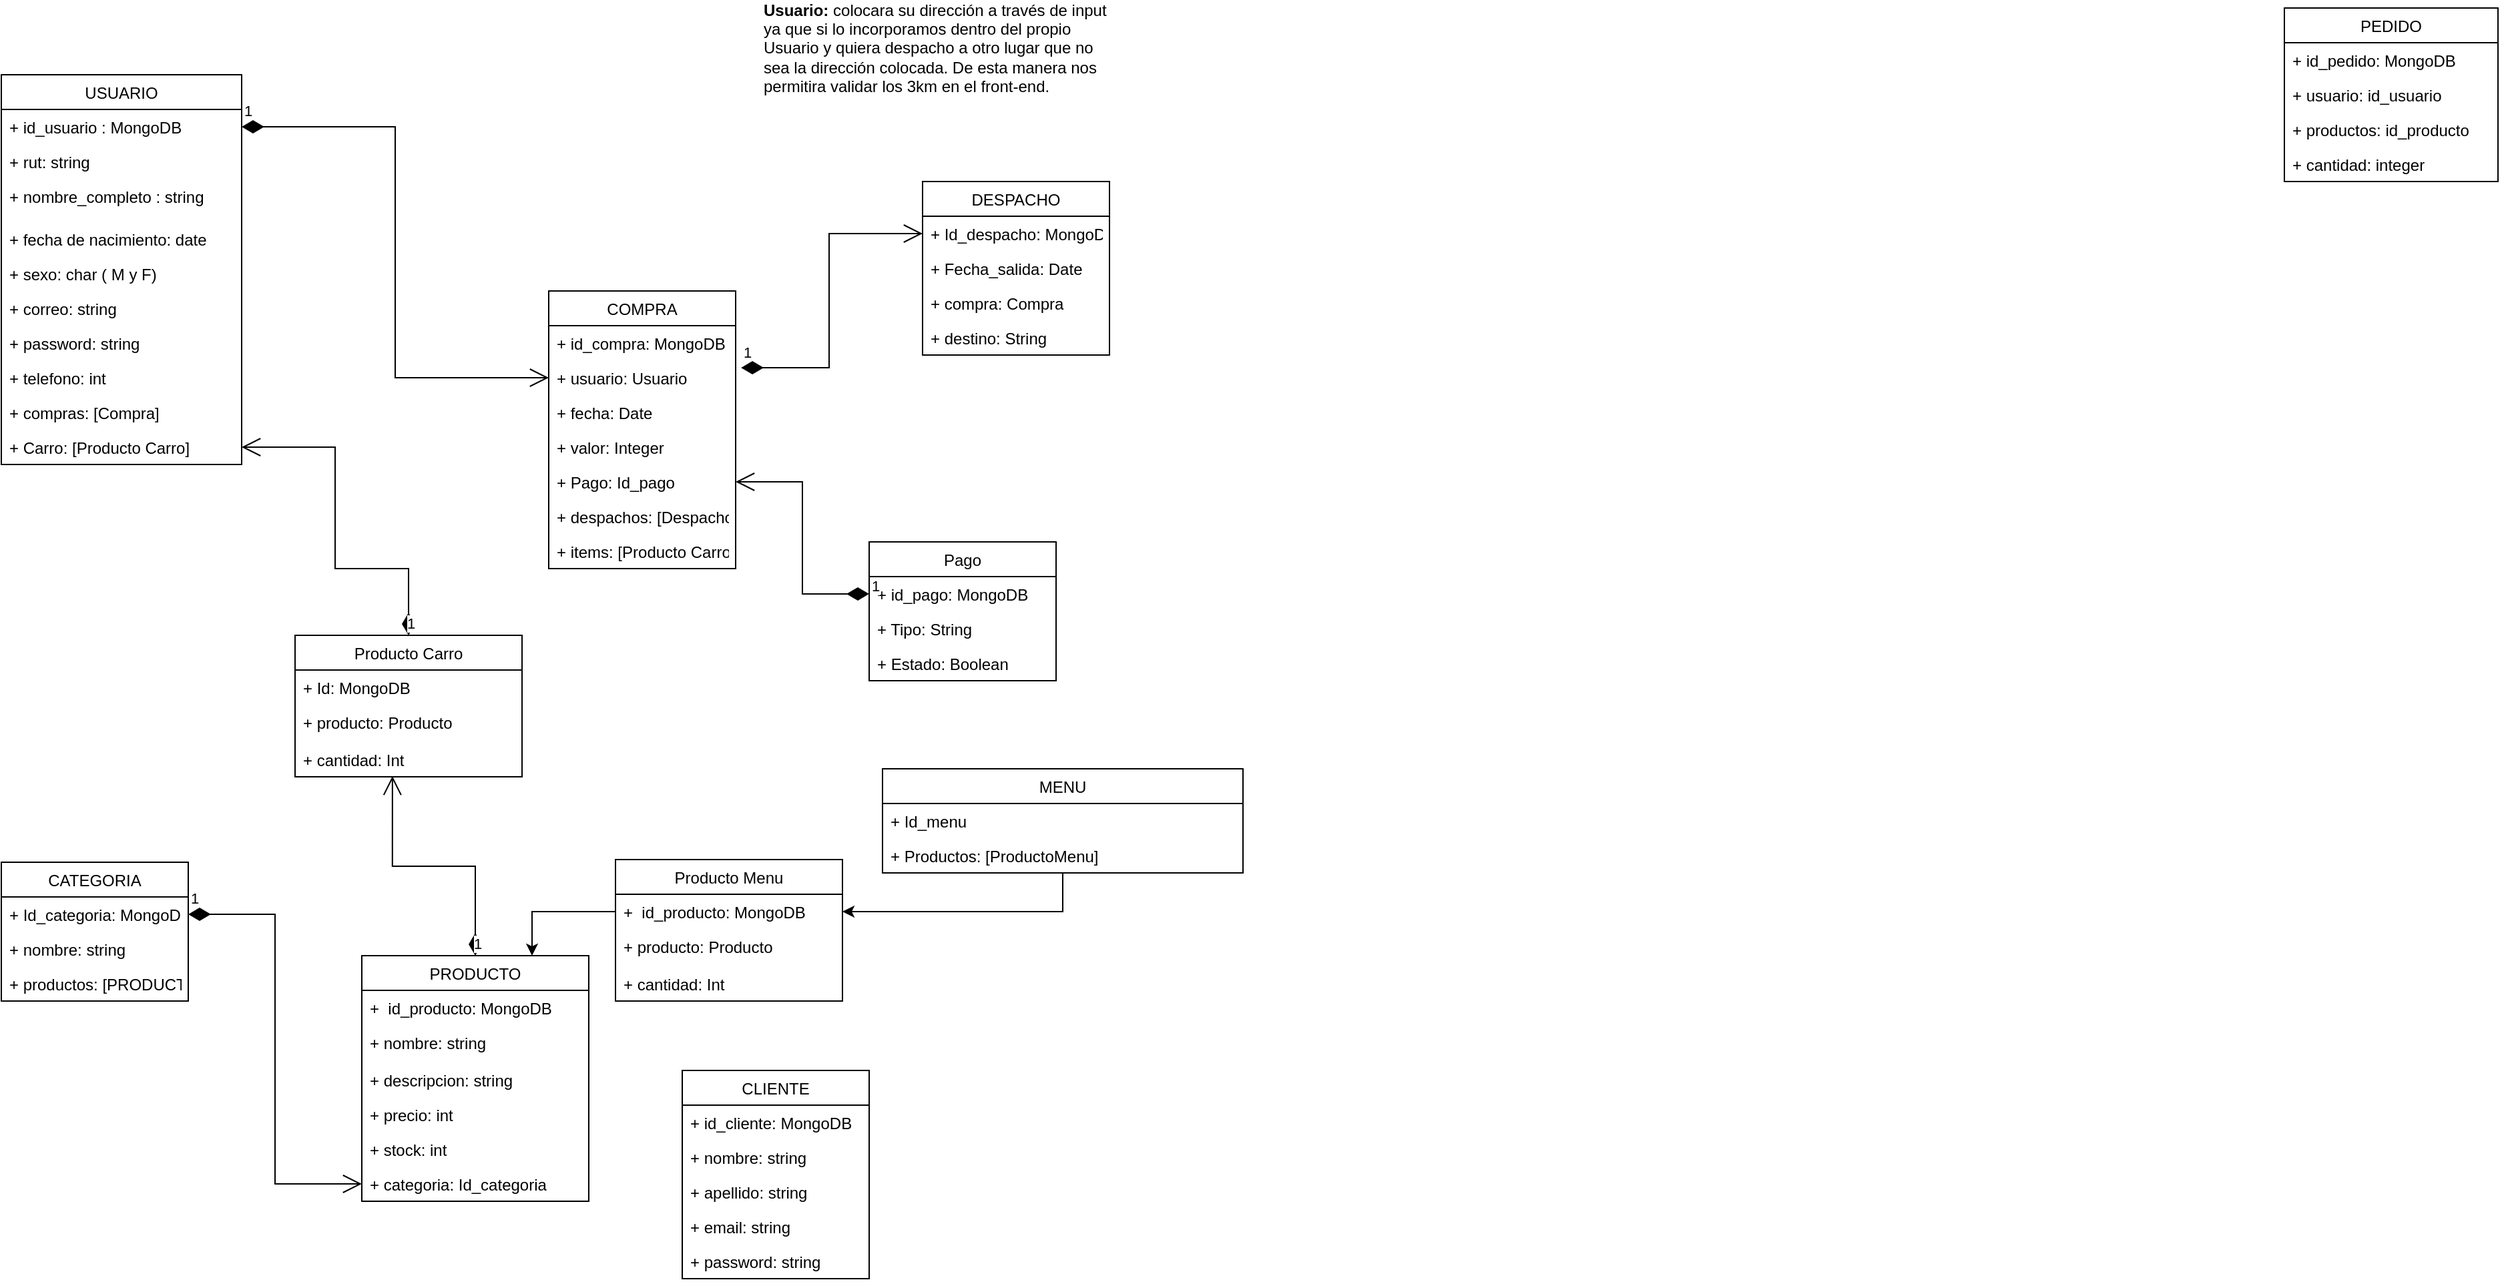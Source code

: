 <mxfile>
    <diagram name="Page-1" id="e7e014a7-5840-1c2e-5031-d8a46d1fe8dd">
        <mxGraphModel dx="1078" dy="478" grid="1" gridSize="10" guides="1" tooltips="1" connect="1" arrows="1" fold="1" page="1" pageScale="1" pageWidth="1169" pageHeight="826" background="none" math="0" shadow="0">
            <root>
                <mxCell id="0"/>
                <mxCell id="1" parent="0"/>
                <mxCell id="P-_PuQKtMHG1fsMenzhw-41" value="USUARIO" style="swimlane;fontStyle=0;childLayout=stackLayout;horizontal=1;startSize=26;fillColor=none;horizontalStack=0;resizeParent=1;resizeParentMax=0;resizeLast=0;collapsible=1;marginBottom=0;" parent="1" vertex="1">
                    <mxGeometry x="10" y="80" width="180" height="292" as="geometry">
                        <mxRectangle x="370" y="470" width="100" height="30" as="alternateBounds"/>
                    </mxGeometry>
                </mxCell>
                <mxCell id="P-_PuQKtMHG1fsMenzhw-42" value="+ id_usuario : MongoDB" style="text;strokeColor=none;fillColor=none;align=left;verticalAlign=top;spacingLeft=4;spacingRight=4;overflow=hidden;rotatable=0;points=[[0,0.5],[1,0.5]];portConstraint=eastwest;" parent="P-_PuQKtMHG1fsMenzhw-41" vertex="1">
                    <mxGeometry y="26" width="180" height="26" as="geometry"/>
                </mxCell>
                <mxCell id="P-_PuQKtMHG1fsMenzhw-43" value="+ rut: string" style="text;strokeColor=none;fillColor=none;align=left;verticalAlign=top;spacingLeft=4;spacingRight=4;overflow=hidden;rotatable=0;points=[[0,0.5],[1,0.5]];portConstraint=eastwest;" parent="P-_PuQKtMHG1fsMenzhw-41" vertex="1">
                    <mxGeometry y="52" width="180" height="26" as="geometry"/>
                </mxCell>
                <mxCell id="P-_PuQKtMHG1fsMenzhw-44" value="+ nombre_completo : string" style="text;strokeColor=none;fillColor=none;align=left;verticalAlign=top;spacingLeft=4;spacingRight=4;overflow=hidden;rotatable=0;points=[[0,0.5],[1,0.5]];portConstraint=eastwest;" parent="P-_PuQKtMHG1fsMenzhw-41" vertex="1">
                    <mxGeometry y="78" width="180" height="32" as="geometry"/>
                </mxCell>
                <mxCell id="P-_PuQKtMHG1fsMenzhw-49" value="+ fecha de nacimiento: date" style="text;strokeColor=none;fillColor=none;align=left;verticalAlign=top;spacingLeft=4;spacingRight=4;overflow=hidden;rotatable=0;points=[[0,0.5],[1,0.5]];portConstraint=eastwest;" parent="P-_PuQKtMHG1fsMenzhw-41" vertex="1">
                    <mxGeometry y="110" width="180" height="26" as="geometry"/>
                </mxCell>
                <mxCell id="P-_PuQKtMHG1fsMenzhw-51" value="+ sexo: char ( M y F)&#10;" style="text;strokeColor=none;fillColor=none;align=left;verticalAlign=top;spacingLeft=4;spacingRight=4;overflow=hidden;rotatable=0;points=[[0,0.5],[1,0.5]];portConstraint=eastwest;" parent="P-_PuQKtMHG1fsMenzhw-41" vertex="1">
                    <mxGeometry y="136" width="180" height="26" as="geometry"/>
                </mxCell>
                <mxCell id="P-_PuQKtMHG1fsMenzhw-50" value="+ correo: string" style="text;strokeColor=none;fillColor=none;align=left;verticalAlign=top;spacingLeft=4;spacingRight=4;overflow=hidden;rotatable=0;points=[[0,0.5],[1,0.5]];portConstraint=eastwest;" parent="P-_PuQKtMHG1fsMenzhw-41" vertex="1">
                    <mxGeometry y="162" width="180" height="26" as="geometry"/>
                </mxCell>
                <mxCell id="P-_PuQKtMHG1fsMenzhw-52" value="+ password: string" style="text;strokeColor=none;fillColor=none;align=left;verticalAlign=top;spacingLeft=4;spacingRight=4;overflow=hidden;rotatable=0;points=[[0,0.5],[1,0.5]];portConstraint=eastwest;" parent="P-_PuQKtMHG1fsMenzhw-41" vertex="1">
                    <mxGeometry y="188" width="180" height="26" as="geometry"/>
                </mxCell>
                <mxCell id="P-_PuQKtMHG1fsMenzhw-53" value="+ telefono: int&#10;" style="text;strokeColor=none;fillColor=none;align=left;verticalAlign=top;spacingLeft=4;spacingRight=4;overflow=hidden;rotatable=0;points=[[0,0.5],[1,0.5]];portConstraint=eastwest;" parent="P-_PuQKtMHG1fsMenzhw-41" vertex="1">
                    <mxGeometry y="214" width="180" height="26" as="geometry"/>
                </mxCell>
                <mxCell id="hPpbKLRlNALkscCY89tT-23" value="+ compras: [Compra]" style="text;strokeColor=none;fillColor=none;align=left;verticalAlign=top;spacingLeft=4;spacingRight=4;overflow=hidden;rotatable=0;points=[[0,0.5],[1,0.5]];portConstraint=eastwest;" parent="P-_PuQKtMHG1fsMenzhw-41" vertex="1">
                    <mxGeometry y="240" width="180" height="26" as="geometry"/>
                </mxCell>
                <mxCell id="hPpbKLRlNALkscCY89tT-17" value="+ Carro: [Producto Carro]" style="text;strokeColor=none;fillColor=none;align=left;verticalAlign=top;spacingLeft=4;spacingRight=4;overflow=hidden;rotatable=0;points=[[0,0.5],[1,0.5]];portConstraint=eastwest;" parent="P-_PuQKtMHG1fsMenzhw-41" vertex="1">
                    <mxGeometry y="266" width="180" height="26" as="geometry"/>
                </mxCell>
                <mxCell id="P-_PuQKtMHG1fsMenzhw-54" value="CLIENTE" style="swimlane;fontStyle=0;childLayout=stackLayout;horizontal=1;startSize=26;fillColor=none;horizontalStack=0;resizeParent=1;resizeParentMax=0;resizeLast=0;collapsible=1;marginBottom=0;" parent="1" vertex="1">
                    <mxGeometry x="520" y="826" width="140" height="156" as="geometry"/>
                </mxCell>
                <mxCell id="P-_PuQKtMHG1fsMenzhw-79" value="+ id_cliente: MongoDB" style="text;strokeColor=none;fillColor=none;align=left;verticalAlign=top;spacingLeft=4;spacingRight=4;overflow=hidden;rotatable=0;points=[[0,0.5],[1,0.5]];portConstraint=eastwest;" parent="P-_PuQKtMHG1fsMenzhw-54" vertex="1">
                    <mxGeometry y="26" width="140" height="26" as="geometry"/>
                </mxCell>
                <mxCell id="P-_PuQKtMHG1fsMenzhw-55" value="+ nombre: string" style="text;strokeColor=none;fillColor=none;align=left;verticalAlign=top;spacingLeft=4;spacingRight=4;overflow=hidden;rotatable=0;points=[[0,0.5],[1,0.5]];portConstraint=eastwest;" parent="P-_PuQKtMHG1fsMenzhw-54" vertex="1">
                    <mxGeometry y="52" width="140" height="26" as="geometry"/>
                </mxCell>
                <mxCell id="663BBQ3Z_6KX4OyIwt_o-1" value="+ apellido: string" style="text;strokeColor=none;fillColor=none;align=left;verticalAlign=top;spacingLeft=4;spacingRight=4;overflow=hidden;rotatable=0;points=[[0,0.5],[1,0.5]];portConstraint=eastwest;" parent="P-_PuQKtMHG1fsMenzhw-54" vertex="1">
                    <mxGeometry y="78" width="140" height="26" as="geometry"/>
                </mxCell>
                <mxCell id="663BBQ3Z_6KX4OyIwt_o-2" value="+ email: string" style="text;strokeColor=none;fillColor=none;align=left;verticalAlign=top;spacingLeft=4;spacingRight=4;overflow=hidden;rotatable=0;points=[[0,0.5],[1,0.5]];portConstraint=eastwest;" parent="P-_PuQKtMHG1fsMenzhw-54" vertex="1">
                    <mxGeometry y="104" width="140" height="26" as="geometry"/>
                </mxCell>
                <mxCell id="663BBQ3Z_6KX4OyIwt_o-3" value="+ password: string" style="text;strokeColor=none;fillColor=none;align=left;verticalAlign=top;spacingLeft=4;spacingRight=4;overflow=hidden;rotatable=0;points=[[0,0.5],[1,0.5]];portConstraint=eastwest;" parent="P-_PuQKtMHG1fsMenzhw-54" vertex="1">
                    <mxGeometry y="130" width="140" height="26" as="geometry"/>
                </mxCell>
                <mxCell id="P-_PuQKtMHG1fsMenzhw-58" value="Producto Carro" style="swimlane;fontStyle=0;childLayout=stackLayout;horizontal=1;startSize=26;fillColor=none;horizontalStack=0;resizeParent=1;resizeParentMax=0;resizeLast=0;collapsible=1;marginBottom=0;" parent="1" vertex="1">
                    <mxGeometry x="230" y="500" width="170" height="106" as="geometry"/>
                </mxCell>
                <mxCell id="hPpbKLRlNALkscCY89tT-12" value="+ Id: MongoDB" style="text;strokeColor=none;fillColor=none;align=left;verticalAlign=top;spacingLeft=4;spacingRight=4;overflow=hidden;rotatable=0;points=[[0,0.5],[1,0.5]];portConstraint=eastwest;" parent="P-_PuQKtMHG1fsMenzhw-58" vertex="1">
                    <mxGeometry y="26" width="170" height="26" as="geometry"/>
                </mxCell>
                <mxCell id="P-_PuQKtMHG1fsMenzhw-61" value="+ producto: Producto&#10;" style="text;strokeColor=none;fillColor=none;align=left;verticalAlign=top;spacingLeft=4;spacingRight=4;overflow=hidden;rotatable=0;points=[[0,0.5],[1,0.5]];portConstraint=eastwest;" parent="P-_PuQKtMHG1fsMenzhw-58" vertex="1">
                    <mxGeometry y="52" width="170" height="28" as="geometry"/>
                </mxCell>
                <mxCell id="P-_PuQKtMHG1fsMenzhw-62" value="+ cantidad: Int" style="text;strokeColor=none;fillColor=none;align=left;verticalAlign=top;spacingLeft=4;spacingRight=4;overflow=hidden;rotatable=0;points=[[0,0.5],[1,0.5]];portConstraint=eastwest;" parent="P-_PuQKtMHG1fsMenzhw-58" vertex="1">
                    <mxGeometry y="80" width="170" height="26" as="geometry"/>
                </mxCell>
                <mxCell id="P-_PuQKtMHG1fsMenzhw-71" value="PEDIDO" style="swimlane;fontStyle=0;childLayout=stackLayout;horizontal=1;startSize=26;fillColor=none;horizontalStack=0;resizeParent=1;resizeParentMax=0;resizeLast=0;collapsible=1;marginBottom=0;" parent="1" vertex="1">
                    <mxGeometry x="1720" y="30" width="160" height="130" as="geometry"/>
                </mxCell>
                <mxCell id="P-_PuQKtMHG1fsMenzhw-91" value="+ id_pedido: MongoDB" style="text;strokeColor=none;fillColor=none;align=left;verticalAlign=top;spacingLeft=4;spacingRight=4;overflow=hidden;rotatable=0;points=[[0,0.5],[1,0.5]];portConstraint=eastwest;" parent="P-_PuQKtMHG1fsMenzhw-71" vertex="1">
                    <mxGeometry y="26" width="160" height="26" as="geometry"/>
                </mxCell>
                <mxCell id="_Mnh7jarlfkNOt76kS_I-14" value="+ usuario: id_usuario&#10;" style="text;strokeColor=none;fillColor=none;align=left;verticalAlign=top;spacingLeft=4;spacingRight=4;overflow=hidden;rotatable=0;points=[[0,0.5],[1,0.5]];portConstraint=eastwest;" parent="P-_PuQKtMHG1fsMenzhw-71" vertex="1">
                    <mxGeometry y="52" width="160" height="26" as="geometry"/>
                </mxCell>
                <mxCell id="P-_PuQKtMHG1fsMenzhw-73" value="+ productos: id_producto" style="text;strokeColor=none;fillColor=none;align=left;verticalAlign=top;spacingLeft=4;spacingRight=4;overflow=hidden;rotatable=0;points=[[0,0.5],[1,0.5]];portConstraint=eastwest;" parent="P-_PuQKtMHG1fsMenzhw-71" vertex="1">
                    <mxGeometry y="78" width="160" height="26" as="geometry"/>
                </mxCell>
                <mxCell id="663BBQ3Z_6KX4OyIwt_o-28" value="+ cantidad: integer" style="text;strokeColor=none;fillColor=none;align=left;verticalAlign=top;spacingLeft=4;spacingRight=4;overflow=hidden;rotatable=0;points=[[0,0.5],[1,0.5]];portConstraint=eastwest;" parent="P-_PuQKtMHG1fsMenzhw-71" vertex="1">
                    <mxGeometry y="104" width="160" height="26" as="geometry"/>
                </mxCell>
                <mxCell id="P-_PuQKtMHG1fsMenzhw-80" value="Pago" style="swimlane;fontStyle=0;childLayout=stackLayout;horizontal=1;startSize=26;fillColor=none;horizontalStack=0;resizeParent=1;resizeParentMax=0;resizeLast=0;collapsible=1;marginBottom=0;" parent="1" vertex="1">
                    <mxGeometry x="660" y="430" width="140" height="104" as="geometry"/>
                </mxCell>
                <mxCell id="P-_PuQKtMHG1fsMenzhw-81" value="+ id_pago: MongoDB" style="text;strokeColor=none;fillColor=none;align=left;verticalAlign=top;spacingLeft=4;spacingRight=4;overflow=hidden;rotatable=0;points=[[0,0.5],[1,0.5]];portConstraint=eastwest;" parent="P-_PuQKtMHG1fsMenzhw-80" vertex="1">
                    <mxGeometry y="26" width="140" height="26" as="geometry"/>
                </mxCell>
                <mxCell id="hPpbKLRlNALkscCY89tT-1" value="+ Tipo: String&#10;" style="text;strokeColor=none;fillColor=none;align=left;verticalAlign=top;spacingLeft=4;spacingRight=4;overflow=hidden;rotatable=0;points=[[0,0.5],[1,0.5]];portConstraint=eastwest;" parent="P-_PuQKtMHG1fsMenzhw-80" vertex="1">
                    <mxGeometry y="52" width="140" height="26" as="geometry"/>
                </mxCell>
                <mxCell id="hPpbKLRlNALkscCY89tT-2" value="+ Estado: Boolean" style="text;strokeColor=none;fillColor=none;align=left;verticalAlign=top;spacingLeft=4;spacingRight=4;overflow=hidden;rotatable=0;points=[[0,0.5],[1,0.5]];portConstraint=eastwest;" parent="P-_PuQKtMHG1fsMenzhw-80" vertex="1">
                    <mxGeometry y="78" width="140" height="26" as="geometry"/>
                </mxCell>
                <mxCell id="P-_PuQKtMHG1fsMenzhw-85" value="COMPRA" style="swimlane;fontStyle=0;childLayout=stackLayout;horizontal=1;startSize=26;fillColor=none;horizontalStack=0;resizeParent=1;resizeParentMax=0;resizeLast=0;collapsible=1;marginBottom=0;" parent="1" vertex="1">
                    <mxGeometry x="420" y="242" width="140" height="208" as="geometry"/>
                </mxCell>
                <mxCell id="P-_PuQKtMHG1fsMenzhw-86" value="+ id_compra: MongoDB" style="text;strokeColor=none;fillColor=none;align=left;verticalAlign=top;spacingLeft=4;spacingRight=4;overflow=hidden;rotatable=0;points=[[0,0.5],[1,0.5]];portConstraint=eastwest;" parent="P-_PuQKtMHG1fsMenzhw-85" vertex="1">
                    <mxGeometry y="26" width="140" height="26" as="geometry"/>
                </mxCell>
                <mxCell id="663BBQ3Z_6KX4OyIwt_o-16" value="+ usuario: Usuario" style="text;strokeColor=none;fillColor=none;align=left;verticalAlign=top;spacingLeft=4;spacingRight=4;overflow=hidden;rotatable=0;points=[[0,0.5],[1,0.5]];portConstraint=eastwest;" parent="P-_PuQKtMHG1fsMenzhw-85" vertex="1">
                    <mxGeometry y="52" width="140" height="26" as="geometry"/>
                </mxCell>
                <mxCell id="P-_PuQKtMHG1fsMenzhw-94" value="+ fecha: Date&#10;" style="text;strokeColor=none;fillColor=none;align=left;verticalAlign=top;spacingLeft=4;spacingRight=4;overflow=hidden;rotatable=0;points=[[0,0.5],[1,0.5]];portConstraint=eastwest;" parent="P-_PuQKtMHG1fsMenzhw-85" vertex="1">
                    <mxGeometry y="78" width="140" height="26" as="geometry"/>
                </mxCell>
                <mxCell id="663BBQ3Z_6KX4OyIwt_o-17" value="+ valor: Integer" style="text;strokeColor=none;fillColor=none;align=left;verticalAlign=top;spacingLeft=4;spacingRight=4;overflow=hidden;rotatable=0;points=[[0,0.5],[1,0.5]];portConstraint=eastwest;" parent="P-_PuQKtMHG1fsMenzhw-85" vertex="1">
                    <mxGeometry y="104" width="140" height="26" as="geometry"/>
                </mxCell>
                <mxCell id="hPpbKLRlNALkscCY89tT-3" value="+ Pago: Id_pago" style="text;strokeColor=none;fillColor=none;align=left;verticalAlign=top;spacingLeft=4;spacingRight=4;overflow=hidden;rotatable=0;points=[[0,0.5],[1,0.5]];portConstraint=eastwest;" parent="P-_PuQKtMHG1fsMenzhw-85" vertex="1">
                    <mxGeometry y="130" width="140" height="26" as="geometry"/>
                </mxCell>
                <mxCell id="hPpbKLRlNALkscCY89tT-26" value="+ despachos: [Despacho]" style="text;strokeColor=none;fillColor=none;align=left;verticalAlign=top;spacingLeft=4;spacingRight=4;overflow=hidden;rotatable=0;points=[[0,0.5],[1,0.5]];portConstraint=eastwest;" parent="P-_PuQKtMHG1fsMenzhw-85" vertex="1">
                    <mxGeometry y="156" width="140" height="26" as="geometry"/>
                </mxCell>
                <mxCell id="3" value="+ items: [Producto Carro]" style="text;strokeColor=none;fillColor=none;align=left;verticalAlign=top;spacingLeft=4;spacingRight=4;overflow=hidden;rotatable=0;points=[[0,0.5],[1,0.5]];portConstraint=eastwest;" vertex="1" parent="P-_PuQKtMHG1fsMenzhw-85">
                    <mxGeometry y="182" width="140" height="26" as="geometry"/>
                </mxCell>
                <mxCell id="_Mnh7jarlfkNOt76kS_I-5" value="&lt;b&gt;Usuario:&lt;/b&gt; colocara su dirección a través de input&lt;br&gt;ya que si lo incorporamos dentro del propio Usuario y quiera despacho a otro lugar que no sea la dirección colocada. De esta manera nos permitira validar los 3km en el front-end." style="text;html=1;strokeColor=none;fillColor=none;align=left;verticalAlign=middle;whiteSpace=wrap;rounded=0;" parent="1" vertex="1">
                    <mxGeometry x="579" y="40" width="261" height="40" as="geometry"/>
                </mxCell>
                <mxCell id="663BBQ3Z_6KX4OyIwt_o-10" value="CATEGORIA" style="swimlane;fontStyle=0;childLayout=stackLayout;horizontal=1;startSize=26;fillColor=none;horizontalStack=0;resizeParent=1;resizeParentMax=0;resizeLast=0;collapsible=1;marginBottom=0;" parent="1" vertex="1">
                    <mxGeometry x="10" y="670" width="140" height="104" as="geometry"/>
                </mxCell>
                <mxCell id="663BBQ3Z_6KX4OyIwt_o-11" value="+ Id_categoria: MongoDB" style="text;strokeColor=none;fillColor=none;align=left;verticalAlign=top;spacingLeft=4;spacingRight=4;overflow=hidden;rotatable=0;points=[[0,0.5],[1,0.5]];portConstraint=eastwest;" parent="663BBQ3Z_6KX4OyIwt_o-10" vertex="1">
                    <mxGeometry y="26" width="140" height="26" as="geometry"/>
                </mxCell>
                <mxCell id="663BBQ3Z_6KX4OyIwt_o-12" value="+ nombre: string" style="text;strokeColor=none;fillColor=none;align=left;verticalAlign=top;spacingLeft=4;spacingRight=4;overflow=hidden;rotatable=0;points=[[0,0.5],[1,0.5]];portConstraint=eastwest;" parent="663BBQ3Z_6KX4OyIwt_o-10" vertex="1">
                    <mxGeometry y="52" width="140" height="26" as="geometry"/>
                </mxCell>
                <mxCell id="663BBQ3Z_6KX4OyIwt_o-13" value="+ productos: [PRODUCTO]" style="text;strokeColor=none;fillColor=none;align=left;verticalAlign=top;spacingLeft=4;spacingRight=4;overflow=hidden;rotatable=0;points=[[0,0.5],[1,0.5]];portConstraint=eastwest;" parent="663BBQ3Z_6KX4OyIwt_o-10" vertex="1">
                    <mxGeometry y="78" width="140" height="26" as="geometry"/>
                </mxCell>
                <mxCell id="663BBQ3Z_6KX4OyIwt_o-31" value="DESPACHO" style="swimlane;fontStyle=0;childLayout=stackLayout;horizontal=1;startSize=26;fillColor=none;horizontalStack=0;resizeParent=1;resizeParentMax=0;resizeLast=0;collapsible=1;marginBottom=0;" parent="1" vertex="1">
                    <mxGeometry x="700" y="160" width="140" height="130" as="geometry"/>
                </mxCell>
                <mxCell id="663BBQ3Z_6KX4OyIwt_o-32" value="+ Id_despacho: MongoDB" style="text;strokeColor=none;fillColor=none;align=left;verticalAlign=top;spacingLeft=4;spacingRight=4;overflow=hidden;rotatable=0;points=[[0,0.5],[1,0.5]];portConstraint=eastwest;" parent="663BBQ3Z_6KX4OyIwt_o-31" vertex="1">
                    <mxGeometry y="26" width="140" height="26" as="geometry"/>
                </mxCell>
                <mxCell id="663BBQ3Z_6KX4OyIwt_o-33" value="+ Fecha_salida: Date" style="text;strokeColor=none;fillColor=none;align=left;verticalAlign=top;spacingLeft=4;spacingRight=4;overflow=hidden;rotatable=0;points=[[0,0.5],[1,0.5]];portConstraint=eastwest;" parent="663BBQ3Z_6KX4OyIwt_o-31" vertex="1">
                    <mxGeometry y="52" width="140" height="26" as="geometry"/>
                </mxCell>
                <mxCell id="663BBQ3Z_6KX4OyIwt_o-36" value="+ compra: Compra" style="text;strokeColor=none;fillColor=none;align=left;verticalAlign=top;spacingLeft=4;spacingRight=4;overflow=hidden;rotatable=0;points=[[0,0.5],[1,0.5]];portConstraint=eastwest;" parent="663BBQ3Z_6KX4OyIwt_o-31" vertex="1">
                    <mxGeometry y="78" width="140" height="26" as="geometry"/>
                </mxCell>
                <mxCell id="663BBQ3Z_6KX4OyIwt_o-34" value="+ destino: String" style="text;strokeColor=none;fillColor=none;align=left;verticalAlign=top;spacingLeft=4;spacingRight=4;overflow=hidden;rotatable=0;points=[[0,0.5],[1,0.5]];portConstraint=eastwest;" parent="663BBQ3Z_6KX4OyIwt_o-31" vertex="1">
                    <mxGeometry y="104" width="140" height="26" as="geometry"/>
                </mxCell>
                <mxCell id="hPpbKLRlNALkscCY89tT-43" style="edgeStyle=orthogonalEdgeStyle;rounded=0;orthogonalLoop=1;jettySize=auto;html=1;entryX=1;entryY=0.5;entryDx=0;entryDy=0;" parent="1" source="hPpbKLRlNALkscCY89tT-5" target="hPpbKLRlNALkscCY89tT-40" edge="1">
                    <mxGeometry relative="1" as="geometry"/>
                </mxCell>
                <mxCell id="hPpbKLRlNALkscCY89tT-5" value="MENU" style="swimlane;fontStyle=0;childLayout=stackLayout;horizontal=1;startSize=26;fillColor=none;horizontalStack=0;resizeParent=1;resizeParentMax=0;resizeLast=0;collapsible=1;marginBottom=0;" parent="1" vertex="1">
                    <mxGeometry x="670" y="600" width="270" height="78" as="geometry"/>
                </mxCell>
                <mxCell id="hPpbKLRlNALkscCY89tT-6" value="+ Id_menu" style="text;strokeColor=none;fillColor=none;align=left;verticalAlign=top;spacingLeft=4;spacingRight=4;overflow=hidden;rotatable=0;points=[[0,0.5],[1,0.5]];portConstraint=eastwest;" parent="hPpbKLRlNALkscCY89tT-5" vertex="1">
                    <mxGeometry y="26" width="270" height="26" as="geometry"/>
                </mxCell>
                <mxCell id="hPpbKLRlNALkscCY89tT-7" value="+ Productos: [ProductoMenu]" style="text;strokeColor=none;fillColor=none;align=left;verticalAlign=top;spacingLeft=4;spacingRight=4;overflow=hidden;rotatable=0;points=[[0,0.5],[1,0.5]];portConstraint=eastwest;" parent="hPpbKLRlNALkscCY89tT-5" vertex="1">
                    <mxGeometry y="52" width="270" height="26" as="geometry"/>
                </mxCell>
                <mxCell id="hPpbKLRlNALkscCY89tT-18" value="1" style="endArrow=open;html=1;endSize=12;startArrow=diamondThin;startSize=14;startFill=1;edgeStyle=orthogonalEdgeStyle;align=left;verticalAlign=bottom;rounded=0;exitX=0.5;exitY=0;exitDx=0;exitDy=0;" parent="1" source="P-_PuQKtMHG1fsMenzhw-58" target="hPpbKLRlNALkscCY89tT-17" edge="1">
                    <mxGeometry x="-1" y="3" relative="1" as="geometry">
                        <mxPoint x="370" y="410" as="sourcePoint"/>
                        <mxPoint x="280" y="380" as="targetPoint"/>
                        <Array as="points">
                            <mxPoint x="315" y="450"/>
                            <mxPoint x="260" y="450"/>
                            <mxPoint x="260" y="359"/>
                        </Array>
                    </mxGeometry>
                </mxCell>
                <mxCell id="hPpbKLRlNALkscCY89tT-19" value="1" style="endArrow=open;html=1;endSize=12;startArrow=diamondThin;startSize=14;startFill=1;edgeStyle=orthogonalEdgeStyle;align=left;verticalAlign=bottom;rounded=0;exitX=1;exitY=0.5;exitDx=0;exitDy=0;" parent="1" source="P-_PuQKtMHG1fsMenzhw-42" target="663BBQ3Z_6KX4OyIwt_o-16" edge="1">
                    <mxGeometry x="-1" y="3" relative="1" as="geometry">
                        <mxPoint x="340" y="150" as="sourcePoint"/>
                        <mxPoint x="500" y="150" as="targetPoint"/>
                    </mxGeometry>
                </mxCell>
                <mxCell id="hPpbKLRlNALkscCY89tT-20" value="1" style="endArrow=open;html=1;endSize=12;startArrow=diamondThin;startSize=14;startFill=1;edgeStyle=orthogonalEdgeStyle;align=left;verticalAlign=bottom;rounded=0;exitX=0;exitY=0.5;exitDx=0;exitDy=0;entryX=1;entryY=0.5;entryDx=0;entryDy=0;" parent="1" source="P-_PuQKtMHG1fsMenzhw-81" target="hPpbKLRlNALkscCY89tT-3" edge="1">
                    <mxGeometry x="-1" y="3" relative="1" as="geometry">
                        <mxPoint x="730" y="460" as="sourcePoint"/>
                        <mxPoint x="890" y="460" as="targetPoint"/>
                    </mxGeometry>
                </mxCell>
                <mxCell id="hPpbKLRlNALkscCY89tT-25" value="1" style="endArrow=open;html=1;endSize=12;startArrow=diamondThin;startSize=14;startFill=1;edgeStyle=orthogonalEdgeStyle;align=left;verticalAlign=bottom;rounded=0;exitX=1.029;exitY=0.212;exitDx=0;exitDy=0;exitPerimeter=0;entryX=0;entryY=0.5;entryDx=0;entryDy=0;" parent="1" source="663BBQ3Z_6KX4OyIwt_o-16" target="663BBQ3Z_6KX4OyIwt_o-32" edge="1">
                    <mxGeometry x="-1" y="3" relative="1" as="geometry">
                        <mxPoint x="420" y="400" as="sourcePoint"/>
                        <mxPoint x="580" y="400" as="targetPoint"/>
                    </mxGeometry>
                </mxCell>
                <mxCell id="hPpbKLRlNALkscCY89tT-27" value="PRODUCTO" style="swimlane;fontStyle=0;childLayout=stackLayout;horizontal=1;startSize=26;fillColor=none;horizontalStack=0;resizeParent=1;resizeParentMax=0;resizeLast=0;collapsible=1;marginBottom=0;" parent="1" vertex="1">
                    <mxGeometry x="280" y="740" width="170" height="184" as="geometry"/>
                </mxCell>
                <mxCell id="hPpbKLRlNALkscCY89tT-28" value="+  id_producto: MongoDB" style="text;strokeColor=none;fillColor=none;align=left;verticalAlign=top;spacingLeft=4;spacingRight=4;overflow=hidden;rotatable=0;points=[[0,0.5],[1,0.5]];portConstraint=eastwest;" parent="hPpbKLRlNALkscCY89tT-27" vertex="1">
                    <mxGeometry y="26" width="170" height="26" as="geometry"/>
                </mxCell>
                <mxCell id="hPpbKLRlNALkscCY89tT-29" value="+ nombre: string&#10;" style="text;strokeColor=none;fillColor=none;align=left;verticalAlign=top;spacingLeft=4;spacingRight=4;overflow=hidden;rotatable=0;points=[[0,0.5],[1,0.5]];portConstraint=eastwest;" parent="hPpbKLRlNALkscCY89tT-27" vertex="1">
                    <mxGeometry y="52" width="170" height="28" as="geometry"/>
                </mxCell>
                <mxCell id="hPpbKLRlNALkscCY89tT-30" value="+ descripcion: string" style="text;strokeColor=none;fillColor=none;align=left;verticalAlign=top;spacingLeft=4;spacingRight=4;overflow=hidden;rotatable=0;points=[[0,0.5],[1,0.5]];portConstraint=eastwest;" parent="hPpbKLRlNALkscCY89tT-27" vertex="1">
                    <mxGeometry y="80" width="170" height="26" as="geometry"/>
                </mxCell>
                <mxCell id="hPpbKLRlNALkscCY89tT-31" value="+ precio: int" style="text;strokeColor=none;fillColor=none;align=left;verticalAlign=top;spacingLeft=4;spacingRight=4;overflow=hidden;rotatable=0;points=[[0,0.5],[1,0.5]];portConstraint=eastwest;" parent="hPpbKLRlNALkscCY89tT-27" vertex="1">
                    <mxGeometry y="106" width="170" height="26" as="geometry"/>
                </mxCell>
                <mxCell id="hPpbKLRlNALkscCY89tT-32" value="+ stock: int" style="text;strokeColor=none;fillColor=none;align=left;verticalAlign=top;spacingLeft=4;spacingRight=4;overflow=hidden;rotatable=0;points=[[0,0.5],[1,0.5]];portConstraint=eastwest;" parent="hPpbKLRlNALkscCY89tT-27" vertex="1">
                    <mxGeometry y="132" width="170" height="26" as="geometry"/>
                </mxCell>
                <mxCell id="hPpbKLRlNALkscCY89tT-33" value="+ categoria: Id_categoria" style="text;strokeColor=none;fillColor=none;align=left;verticalAlign=top;spacingLeft=4;spacingRight=4;overflow=hidden;rotatable=0;points=[[0,0.5],[1,0.5]];portConstraint=eastwest;" parent="hPpbKLRlNALkscCY89tT-27" vertex="1">
                    <mxGeometry y="158" width="170" height="26" as="geometry"/>
                </mxCell>
                <mxCell id="hPpbKLRlNALkscCY89tT-34" value="1" style="endArrow=open;html=1;endSize=12;startArrow=diamondThin;startSize=14;startFill=1;edgeStyle=orthogonalEdgeStyle;align=left;verticalAlign=bottom;rounded=0;exitX=0.5;exitY=0;exitDx=0;exitDy=0;entryX=0.429;entryY=0.981;entryDx=0;entryDy=0;entryPerimeter=0;" parent="1" source="hPpbKLRlNALkscCY89tT-27" target="P-_PuQKtMHG1fsMenzhw-62" edge="1">
                    <mxGeometry x="-1" y="3" relative="1" as="geometry">
                        <mxPoint x="420" y="540" as="sourcePoint"/>
                        <mxPoint x="580" y="540" as="targetPoint"/>
                    </mxGeometry>
                </mxCell>
                <mxCell id="hPpbKLRlNALkscCY89tT-39" value="Producto Menu" style="swimlane;fontStyle=0;childLayout=stackLayout;horizontal=1;startSize=26;fillColor=none;horizontalStack=0;resizeParent=1;resizeParentMax=0;resizeLast=0;collapsible=1;marginBottom=0;" parent="1" vertex="1">
                    <mxGeometry x="470" y="668" width="170" height="106" as="geometry"/>
                </mxCell>
                <mxCell id="hPpbKLRlNALkscCY89tT-40" value="+  id_producto: MongoDB" style="text;strokeColor=none;fillColor=none;align=left;verticalAlign=top;spacingLeft=4;spacingRight=4;overflow=hidden;rotatable=0;points=[[0,0.5],[1,0.5]];portConstraint=eastwest;" parent="hPpbKLRlNALkscCY89tT-39" vertex="1">
                    <mxGeometry y="26" width="170" height="26" as="geometry"/>
                </mxCell>
                <mxCell id="hPpbKLRlNALkscCY89tT-41" value="+ producto: Producto&#10;" style="text;strokeColor=none;fillColor=none;align=left;verticalAlign=top;spacingLeft=4;spacingRight=4;overflow=hidden;rotatable=0;points=[[0,0.5],[1,0.5]];portConstraint=eastwest;" parent="hPpbKLRlNALkscCY89tT-39" vertex="1">
                    <mxGeometry y="52" width="170" height="28" as="geometry"/>
                </mxCell>
                <mxCell id="hPpbKLRlNALkscCY89tT-42" value="+ cantidad: Int" style="text;strokeColor=none;fillColor=none;align=left;verticalAlign=top;spacingLeft=4;spacingRight=4;overflow=hidden;rotatable=0;points=[[0,0.5],[1,0.5]];portConstraint=eastwest;" parent="hPpbKLRlNALkscCY89tT-39" vertex="1">
                    <mxGeometry y="80" width="170" height="26" as="geometry"/>
                </mxCell>
                <mxCell id="hPpbKLRlNALkscCY89tT-44" style="edgeStyle=orthogonalEdgeStyle;rounded=0;orthogonalLoop=1;jettySize=auto;html=1;entryX=0.75;entryY=0;entryDx=0;entryDy=0;" parent="1" source="hPpbKLRlNALkscCY89tT-40" target="hPpbKLRlNALkscCY89tT-27" edge="1">
                    <mxGeometry relative="1" as="geometry"/>
                </mxCell>
                <mxCell id="hPpbKLRlNALkscCY89tT-45" value="1" style="endArrow=open;html=1;endSize=12;startArrow=diamondThin;startSize=14;startFill=1;edgeStyle=orthogonalEdgeStyle;align=left;verticalAlign=bottom;rounded=0;exitX=1;exitY=0.5;exitDx=0;exitDy=0;entryX=0;entryY=0.5;entryDx=0;entryDy=0;" parent="1" source="663BBQ3Z_6KX4OyIwt_o-11" target="hPpbKLRlNALkscCY89tT-33" edge="1">
                    <mxGeometry x="-1" y="3" relative="1" as="geometry">
                        <mxPoint x="60" y="900" as="sourcePoint"/>
                        <mxPoint x="220" y="900" as="targetPoint"/>
                    </mxGeometry>
                </mxCell>
            </root>
        </mxGraphModel>
    </diagram>
</mxfile>